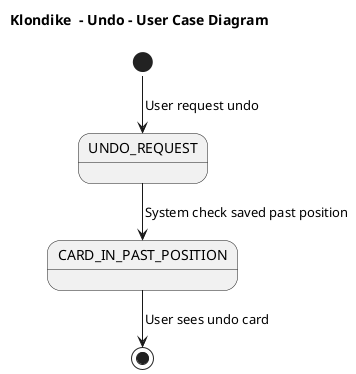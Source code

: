 @startuml UCUndo
title Klondike  - Undo - User Case Diagram
!pragma layout smetana

state UNDO_REQUEST
state CARD_IN_PAST_POSITION

[*] --> UNDO_REQUEST : User request undo
UNDO_REQUEST --> CARD_IN_PAST_POSITION: System check saved past position
CARD_IN_PAST_POSITION --> [*]: User sees undo card

@enduml
